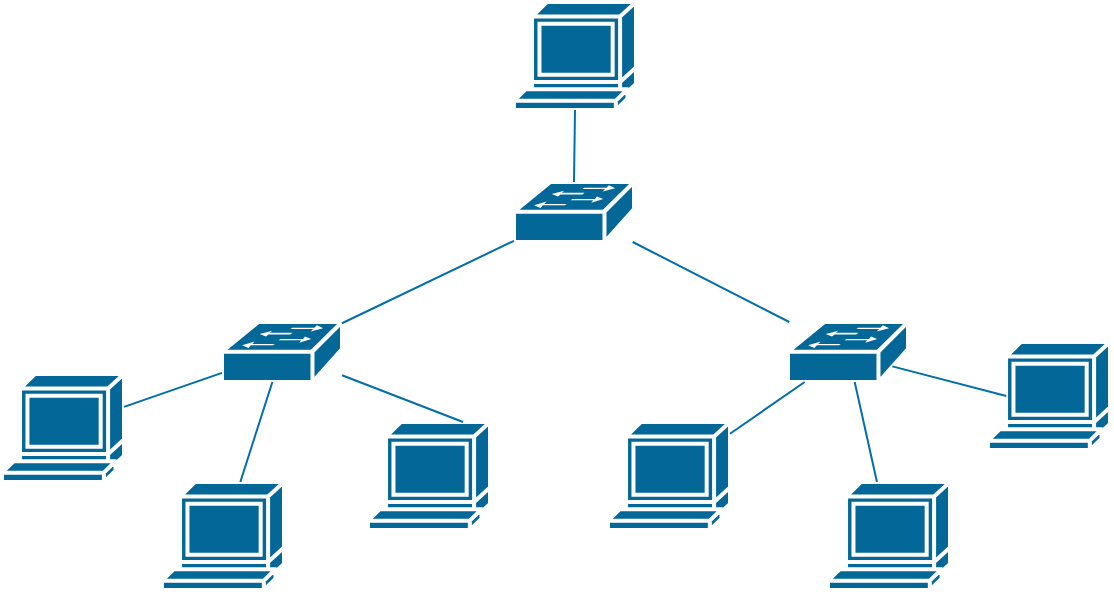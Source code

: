 <mxfile version="24.7.8">
  <diagram name="Página-1" id="Wd3Yw5G85OHn2Ttq9tOE">
    <mxGraphModel dx="751" dy="482" grid="1" gridSize="10" guides="1" tooltips="1" connect="1" arrows="1" fold="1" page="1" pageScale="1" pageWidth="827" pageHeight="1169" background="#ffffff" math="0" shadow="0">
      <root>
        <mxCell id="0" />
        <mxCell id="1" parent="0" />
        <mxCell id="iy80IEU9ZQIbK0lbwhQy-2" value="" style="shape=mxgraph.cisco.computers_and_peripherals.terminal;sketch=0;html=1;pointerEvents=1;dashed=0;fillColor=#036897;strokeColor=#ffffff;strokeWidth=2;verticalLabelPosition=bottom;verticalAlign=top;align=center;outlineConnect=0;" vertex="1" parent="1">
          <mxGeometry x="383" y="60" width="61" height="54" as="geometry" />
        </mxCell>
        <mxCell id="iy80IEU9ZQIbK0lbwhQy-3" value="" style="shape=mxgraph.cisco.switches.workgroup_switch;sketch=0;html=1;pointerEvents=1;dashed=0;fillColor=#036897;strokeColor=#ffffff;strokeWidth=2;verticalLabelPosition=bottom;verticalAlign=top;align=center;outlineConnect=0;" vertex="1" parent="1">
          <mxGeometry x="383" y="150" width="60" height="30" as="geometry" />
        </mxCell>
        <mxCell id="iy80IEU9ZQIbK0lbwhQy-4" value="" style="shape=mxgraph.cisco.switches.workgroup_switch;sketch=0;html=1;pointerEvents=1;dashed=0;fillColor=#036897;strokeColor=#ffffff;strokeWidth=2;verticalLabelPosition=bottom;verticalAlign=top;align=center;outlineConnect=0;" vertex="1" parent="1">
          <mxGeometry x="520" y="220" width="60" height="30" as="geometry" />
        </mxCell>
        <mxCell id="iy80IEU9ZQIbK0lbwhQy-5" value="" style="shape=mxgraph.cisco.switches.workgroup_switch;sketch=0;html=1;pointerEvents=1;dashed=0;fillColor=#036897;strokeColor=#ffffff;strokeWidth=2;verticalLabelPosition=bottom;verticalAlign=top;align=center;outlineConnect=0;" vertex="1" parent="1">
          <mxGeometry x="237" y="220" width="60" height="30" as="geometry" />
        </mxCell>
        <mxCell id="iy80IEU9ZQIbK0lbwhQy-6" value="" style="shape=mxgraph.cisco.computers_and_peripherals.terminal;sketch=0;html=1;pointerEvents=1;dashed=0;fillColor=#036897;strokeColor=#ffffff;strokeWidth=2;verticalLabelPosition=bottom;verticalAlign=top;align=center;outlineConnect=0;" vertex="1" parent="1">
          <mxGeometry x="127" y="246" width="61" height="54" as="geometry" />
        </mxCell>
        <mxCell id="iy80IEU9ZQIbK0lbwhQy-7" value="" style="shape=mxgraph.cisco.computers_and_peripherals.terminal;sketch=0;html=1;pointerEvents=1;dashed=0;fillColor=#036897;strokeColor=#ffffff;strokeWidth=2;verticalLabelPosition=bottom;verticalAlign=top;align=center;outlineConnect=0;" vertex="1" parent="1">
          <mxGeometry x="207" y="300" width="61" height="54" as="geometry" />
        </mxCell>
        <mxCell id="iy80IEU9ZQIbK0lbwhQy-8" value="" style="shape=mxgraph.cisco.computers_and_peripherals.terminal;sketch=0;html=1;pointerEvents=1;dashed=0;fillColor=#036897;strokeColor=#ffffff;strokeWidth=2;verticalLabelPosition=bottom;verticalAlign=top;align=center;outlineConnect=0;" vertex="1" parent="1">
          <mxGeometry x="310" y="270" width="61" height="54" as="geometry" />
        </mxCell>
        <mxCell id="iy80IEU9ZQIbK0lbwhQy-9" value="" style="shape=mxgraph.cisco.computers_and_peripherals.terminal;sketch=0;html=1;pointerEvents=1;dashed=0;fillColor=#036897;strokeColor=#ffffff;strokeWidth=2;verticalLabelPosition=bottom;verticalAlign=top;align=center;outlineConnect=0;" vertex="1" parent="1">
          <mxGeometry x="430" y="270" width="61" height="54" as="geometry" />
        </mxCell>
        <mxCell id="iy80IEU9ZQIbK0lbwhQy-10" value="" style="shape=mxgraph.cisco.computers_and_peripherals.terminal;sketch=0;html=1;pointerEvents=1;dashed=0;fillColor=#036897;strokeColor=#ffffff;strokeWidth=2;verticalLabelPosition=bottom;verticalAlign=top;align=center;outlineConnect=0;" vertex="1" parent="1">
          <mxGeometry x="540" y="300" width="61" height="54" as="geometry" />
        </mxCell>
        <mxCell id="iy80IEU9ZQIbK0lbwhQy-11" value="" style="shape=mxgraph.cisco.computers_and_peripherals.terminal;sketch=0;html=1;pointerEvents=1;dashed=0;fillColor=#036897;strokeColor=#ffffff;strokeWidth=2;verticalLabelPosition=bottom;verticalAlign=top;align=center;outlineConnect=0;" vertex="1" parent="1">
          <mxGeometry x="620" y="230" width="61" height="54" as="geometry" />
        </mxCell>
        <mxCell id="iy80IEU9ZQIbK0lbwhQy-12" value="" style="endArrow=none;html=1;rounded=0;strokeColor=#006EAF;exitX=0.5;exitY=0;exitDx=0;exitDy=0;exitPerimeter=0;entryX=0.5;entryY=1;entryDx=0;entryDy=0;entryPerimeter=0;fillColor=#1ba1e2;" edge="1" parent="1" source="iy80IEU9ZQIbK0lbwhQy-3" target="iy80IEU9ZQIbK0lbwhQy-2">
          <mxGeometry width="50" height="50" relative="1" as="geometry">
            <mxPoint x="333" y="180" as="sourcePoint" />
            <mxPoint x="420" y="120" as="targetPoint" />
          </mxGeometry>
        </mxCell>
        <mxCell id="iy80IEU9ZQIbK0lbwhQy-13" value="" style="endArrow=none;html=1;rounded=0;strokeColor=#006EAF;entryX=0;entryY=0.98;entryDx=0;entryDy=0;entryPerimeter=0;fillColor=#1ba1e2;" edge="1" parent="1" source="iy80IEU9ZQIbK0lbwhQy-5" target="iy80IEU9ZQIbK0lbwhQy-3">
          <mxGeometry width="50" height="50" relative="1" as="geometry">
            <mxPoint x="322" y="206" as="sourcePoint" />
            <mxPoint x="323" y="170" as="targetPoint" />
          </mxGeometry>
        </mxCell>
        <mxCell id="iy80IEU9ZQIbK0lbwhQy-14" value="" style="endArrow=none;html=1;rounded=0;strokeColor=#006EAF;fillColor=#1ba1e2;" edge="1" parent="1" source="iy80IEU9ZQIbK0lbwhQy-3" target="iy80IEU9ZQIbK0lbwhQy-4">
          <mxGeometry width="50" height="50" relative="1" as="geometry">
            <mxPoint x="430" y="220" as="sourcePoint" />
            <mxPoint x="533" y="177" as="targetPoint" />
          </mxGeometry>
        </mxCell>
        <mxCell id="iy80IEU9ZQIbK0lbwhQy-15" value="" style="endArrow=none;html=1;rounded=0;strokeColor=#006EAF;fillColor=#1ba1e2;" edge="1" parent="1" source="iy80IEU9ZQIbK0lbwhQy-6" target="iy80IEU9ZQIbK0lbwhQy-5">
          <mxGeometry width="50" height="50" relative="1" as="geometry">
            <mxPoint x="147" y="304" as="sourcePoint" />
            <mxPoint x="250" y="261" as="targetPoint" />
          </mxGeometry>
        </mxCell>
        <mxCell id="iy80IEU9ZQIbK0lbwhQy-16" value="" style="endArrow=none;html=1;rounded=0;strokeColor=#006EAF;fillColor=#1ba1e2;" edge="1" parent="1" source="iy80IEU9ZQIbK0lbwhQy-5" target="iy80IEU9ZQIbK0lbwhQy-7">
          <mxGeometry width="50" height="50" relative="1" as="geometry">
            <mxPoint x="317" y="242" as="sourcePoint" />
            <mxPoint x="420" y="199" as="targetPoint" />
          </mxGeometry>
        </mxCell>
        <mxCell id="iy80IEU9ZQIbK0lbwhQy-17" value="" style="endArrow=none;html=1;rounded=0;strokeColor=#006EAF;entryX=0.5;entryY=0;entryDx=0;entryDy=0;entryPerimeter=0;fillColor=#1ba1e2;" edge="1" parent="1" source="iy80IEU9ZQIbK0lbwhQy-5">
          <mxGeometry width="50" height="50" relative="1" as="geometry">
            <mxPoint x="327" y="252" as="sourcePoint" />
            <mxPoint x="357.5" y="270" as="targetPoint" />
          </mxGeometry>
        </mxCell>
        <mxCell id="iy80IEU9ZQIbK0lbwhQy-18" value="" style="endArrow=none;html=1;rounded=0;strokeColor=#006EAF;fillColor=#1ba1e2;" edge="1" parent="1" source="iy80IEU9ZQIbK0lbwhQy-9" target="iy80IEU9ZQIbK0lbwhQy-4">
          <mxGeometry width="50" height="50" relative="1" as="geometry">
            <mxPoint x="320" y="262" as="sourcePoint" />
            <mxPoint x="423" y="219" as="targetPoint" />
          </mxGeometry>
        </mxCell>
        <mxCell id="iy80IEU9ZQIbK0lbwhQy-19" value="" style="endArrow=none;html=1;rounded=0;strokeColor=#006EAF;fillColor=#1ba1e2;" edge="1" parent="1" source="iy80IEU9ZQIbK0lbwhQy-10" target="iy80IEU9ZQIbK0lbwhQy-4">
          <mxGeometry width="50" height="50" relative="1" as="geometry">
            <mxPoint x="504" y="304" as="sourcePoint" />
            <mxPoint x="607" y="261" as="targetPoint" />
          </mxGeometry>
        </mxCell>
        <mxCell id="iy80IEU9ZQIbK0lbwhQy-20" value="" style="endArrow=none;html=1;rounded=0;strokeColor=#006EAF;entryX=0.15;entryY=0.5;entryDx=0;entryDy=0;entryPerimeter=0;fillColor=#1ba1e2;exitX=0.87;exitY=0.74;exitDx=0;exitDy=0;exitPerimeter=0;" edge="1" parent="1" source="iy80IEU9ZQIbK0lbwhQy-4" target="iy80IEU9ZQIbK0lbwhQy-11">
          <mxGeometry width="50" height="50" relative="1" as="geometry">
            <mxPoint x="590" y="263" as="sourcePoint" />
            <mxPoint x="693" y="220" as="targetPoint" />
          </mxGeometry>
        </mxCell>
      </root>
    </mxGraphModel>
  </diagram>
</mxfile>
